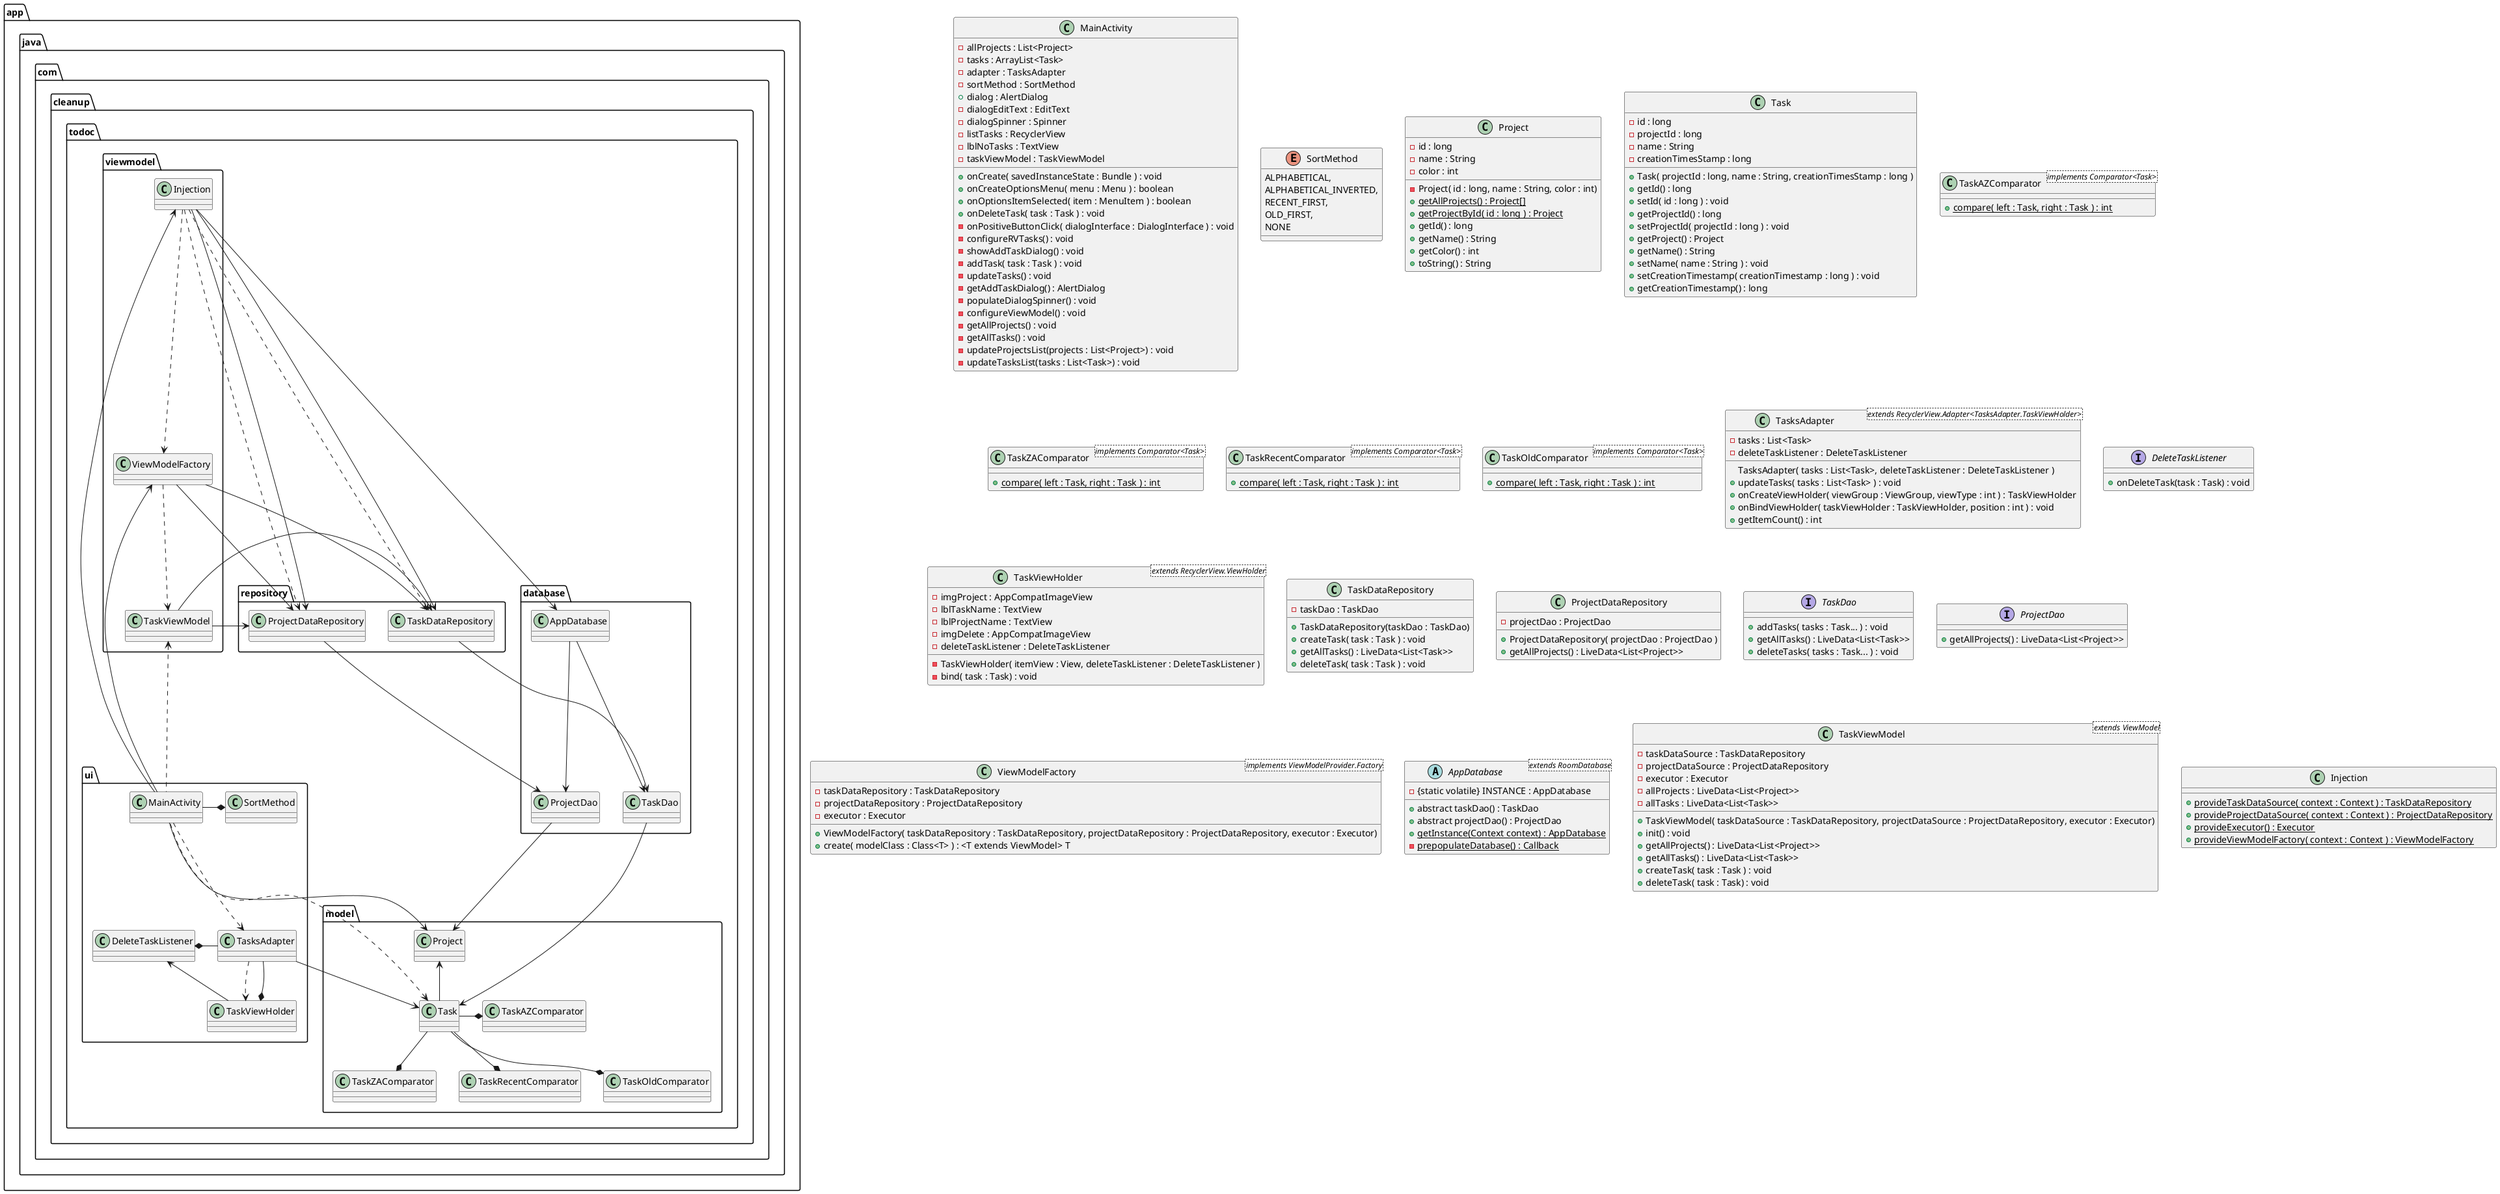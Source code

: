 @startuml
'https://plantuml.com/class-diagram

package app.java.com.cleanup.todoc.database {
    AppDatabase --> TaskDao
    AppDatabase --> ProjectDao
}

package app.java.com.cleanup.todoc.model {
    Project <-up- ProjectDao
    Task <-up- TaskDao
    Task -* TaskAZComparator
    Task --* TaskZAComparator
    Task --* TaskRecentComparator
    Task --* TaskOldComparator
    Task -up-> Project
}

package app.java.com.cleanup.todoc.repository {
    ProjectDataRepository --> ProjectDao
    TaskDataRepository --> TaskDao
}

package app.java.com.cleanup.todoc.ui {
    TasksAdapter --> Task
    TasksAdapter -right-* DeleteTaskListener
    TasksAdapter ..> TaskViewHolder
    TasksAdapter --* TaskViewHolder
    TaskViewHolder -up-> DeleteTaskListener
    MainActivity ..> TasksAdapter
    MainActivity -right-* SortMethod
    MainActivity .left.> Task
    MainActivity --> Project
}

package "app.java.com.cleanup.todoc.viewmodel"{
    TaskViewModel -> TaskDataRepository
    TaskViewModel -> ProjectDataRepository
    ViewModelFactory ..> TaskViewModel
    ViewModelFactory -> TaskDataRepository
    ViewModelFactory -> ProjectDataRepository
    Injection --> AppDatabase
    Injection .> TaskDataRepository
    Injection .> ProjectDataRepository
    Injection -> TaskDataRepository
    Injection -> ProjectDataRepository
    Injection ..> ViewModelFactory
    TaskViewModel <.. MainActivity
    ViewModelFactory <-- MainActivity
    Injection <-- MainActivity
}

class MainActivity {
    - allProjects : List<Project>
    - tasks : ArrayList<Task>
    - adapter : TasksAdapter
    - sortMethod : SortMethod
    + dialog : AlertDialog
    - dialogEditText : EditText
    - dialogSpinner : Spinner
    - listTasks : RecyclerView
    - lblNoTasks : TextView
    - taskViewModel : TaskViewModel
    + onCreate( savedInstanceState : Bundle ) : void
    + onCreateOptionsMenu( menu : Menu ) : boolean
    + onOptionsItemSelected( item : MenuItem ) : boolean
    + onDeleteTask( task : Task ) : void
    - onPositiveButtonClick( dialogInterface : DialogInterface ) : void
    - configureRVTasks() : void
    - showAddTaskDialog() : void
    - addTask( task : Task ) : void
    - updateTasks() : void
    - getAddTaskDialog() : AlertDialog
    - populateDialogSpinner() : void
    - configureViewModel() : void
    - getAllProjects() : void
    - getAllTasks() : void
    - updateProjectsList(projects : List<Project>) : void
    - updateTasksList(tasks : List<Task>) : void
}

enum SortMethod {
            ALPHABETICAL,
            ALPHABETICAL_INVERTED,
            RECENT_FIRST,
            OLD_FIRST,
            NONE
        }

class Project {
    - id : long
    - name : String
    - color : int
    - Project( id : long, name : String, color : int)
    + {static} getAllProjects() : Project[]
    + {static} getProjectById( id : long ) : Project
    + getId() : long
    + getName() : String
    + getColor() : int
    + toString() : String
}

class Task {
    - id : long
    - projectId : long
    - name : String
    - creationTimesStamp : long
    + Task( projectId : long, name : String, creationTimesStamp : long )
    + getId() : long
    + setId( id : long ) : void
    + getProjectId() : long
    + setProjectId( projectId : long ) : void
    + getProject() : Project
    + getName() : String
    + setName( name : String ) : void
    + setCreationTimestamp( creationTimestamp : long ) : void
    + getCreationTimestamp() : long
}

class TaskAZComparator <implements Comparator<Task>>{
    + {static} compare( left : Task, right : Task ) : int
}

class TaskZAComparator <implements Comparator<Task>>{
    + {static} compare( left : Task, right : Task ) : int
}

class TaskRecentComparator <implements Comparator<Task>>{
    + {static} compare( left : Task, right : Task ) : int
}

class TaskOldComparator <implements Comparator<Task>>{
    + {static} compare( left : Task, right : Task ) : int
}

class TasksAdapter <extends RecyclerView.Adapter<TasksAdapter.TaskViewHolder>>{
   - tasks : List<Task>
   - deleteTaskListener : DeleteTaskListener
   TasksAdapter( tasks : List<Task>, deleteTaskListener : DeleteTaskListener )
   + updateTasks( tasks : List<Task> ) : void
   + onCreateViewHolder( viewGroup : ViewGroup, viewType : int ) : TaskViewHolder
   + onBindViewHolder( taskViewHolder : TaskViewHolder, position : int ) : void
   + getItemCount() : int

}

interface DeleteTaskListener {
   + onDeleteTask(task : Task) : void
}

class TaskViewHolder <extends RecyclerView.ViewHolder> {
    - imgProject : AppCompatImageView
    - lblTaskName : TextView
    - lblProjectName : TextView
    - imgDelete : AppCompatImageView
    - deleteTaskListener : DeleteTaskListener
    - TaskViewHolder( itemView : View, deleteTaskListener : DeleteTaskListener )
    - bind( task : Task) : void
}

class TaskDataRepository {
    - taskDao : TaskDao
    + TaskDataRepository(taskDao : TaskDao)
    + createTask( task : Task ) : void
    + getAllTasks() : LiveData<List<Task>>
    + deleteTask( task : Task ) : void
}

class ProjectDataRepository {
    - projectDao : ProjectDao
    + ProjectDataRepository( projectDao : ProjectDao )
    + getAllProjects() : LiveData<List<Project>>
}

interface TaskDao {
    + addTasks( tasks : Task... ) : void
    + getAllTasks() : LiveData<List<Task>>
    + deleteTasks( tasks : Task... ) : void
}

interface ProjectDao {
    + getAllProjects() : LiveData<List<Project>>
}

class ViewModelFactory <implements ViewModelProvider.Factory> {
    - taskDataRepository : TaskDataRepository
    - projectDataRepository : ProjectDataRepository
    - executor : Executor
    + ViewModelFactory( taskDataRepository : TaskDataRepository, projectDataRepository : ProjectDataRepository, executor : Executor)
    + create( modelClass : Class<T> ) : <T extends ViewModel> T
}

abstract class AppDatabase <extends RoomDatabase> {
    - {static volatile} INSTANCE : AppDatabase
    + abstract taskDao() : TaskDao
    + abstract projectDao() : ProjectDao
    + {static} getInstance(Context context) : AppDatabase
    - {static} prepopulateDatabase() : Callback
}

class TaskViewModel <extends ViewModel> {
    - taskDataSource : TaskDataRepository
    - projectDataSource : ProjectDataRepository
    - executor : Executor
    - allProjects : LiveData<List<Project>>
    - allTasks : LiveData<List<Task>>
    + TaskViewModel( taskDataSource : TaskDataRepository, projectDataSource : ProjectDataRepository, executor : Executor)
    + init() : void
    + getAllProjects() : LiveData<List<Project>>
    + getAllTasks() : LiveData<List<Task>>
    + createTask( task : Task ) : void
    + deleteTask( task : Task) : void
}

class Injection {
    + {static} provideTaskDataSource( context : Context ) : TaskDataRepository
    + {static} provideProjectDataSource( context : Context ) : ProjectDataRepository
    + {static} provideExecutor() : Executor
    + {static} provideViewModelFactory( context : Context ) : ViewModelFactory
}

'class AppDatabase_impl {}

'class ProjectDao_impl {}

'class TaskDao_impl {}
@enduml